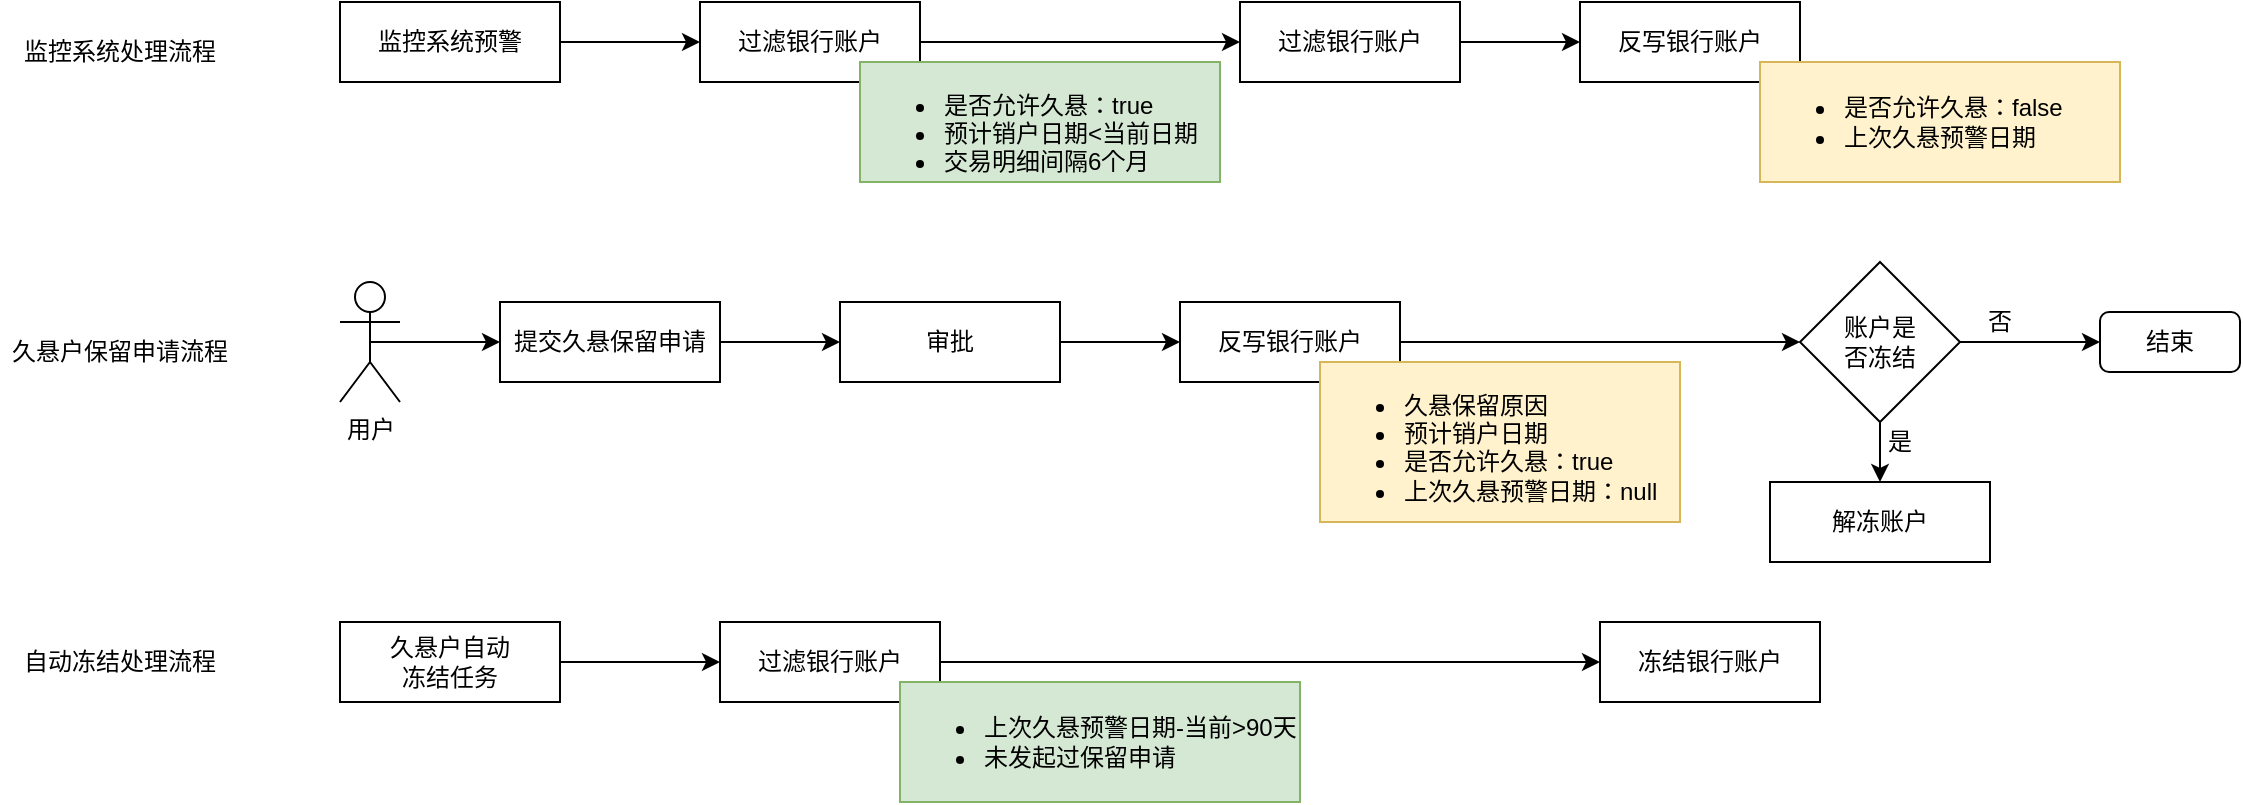 <mxfile version="20.2.7" type="github">
  <diagram id="j-HlEmfjcot27JiB0SU6" name="第 1 页">
    <mxGraphModel dx="1128" dy="597" grid="1" gridSize="10" guides="1" tooltips="1" connect="1" arrows="1" fold="1" page="1" pageScale="1" pageWidth="1200" pageHeight="1600" math="0" shadow="0">
      <root>
        <mxCell id="0" />
        <mxCell id="1" parent="0" />
        <mxCell id="FO3pdwqt9bGEdR7zpiER-15" style="edgeStyle=orthogonalEdgeStyle;rounded=0;orthogonalLoop=1;jettySize=auto;html=1;" edge="1" parent="1" source="FO3pdwqt9bGEdR7zpiER-2" target="FO3pdwqt9bGEdR7zpiER-16">
          <mxGeometry relative="1" as="geometry">
            <mxPoint x="340" y="150" as="targetPoint" />
          </mxGeometry>
        </mxCell>
        <mxCell id="FO3pdwqt9bGEdR7zpiER-2" value="监控系统预警" style="rounded=0;whiteSpace=wrap;html=1;" vertex="1" parent="1">
          <mxGeometry x="190" y="130" width="110" height="40" as="geometry" />
        </mxCell>
        <mxCell id="FO3pdwqt9bGEdR7zpiER-4" value="反写银行账户" style="rounded=0;whiteSpace=wrap;html=1;" vertex="1" parent="1">
          <mxGeometry x="810" y="130" width="110" height="40" as="geometry" />
        </mxCell>
        <mxCell id="FO3pdwqt9bGEdR7zpiER-5" value="&lt;ul&gt;&lt;li&gt;&lt;span style=&quot;background-color: initial;&quot;&gt;是否允许久悬：false&lt;/span&gt;&lt;br&gt;&lt;/li&gt;&lt;li&gt;上次久悬预警日期&lt;/li&gt;&lt;/ul&gt;" style="text;html=1;whiteSpace=wrap;verticalAlign=middle;overflow=hidden;rounded=0;imageAspect=1;absoluteArcSize=0;noLabel=0;fillColor=#fff2cc;strokeColor=#d6b656;" vertex="1" parent="1">
          <mxGeometry x="900" y="160" width="180" height="60" as="geometry" />
        </mxCell>
        <mxCell id="FO3pdwqt9bGEdR7zpiER-8" style="edgeStyle=orthogonalEdgeStyle;rounded=0;orthogonalLoop=1;jettySize=auto;html=1;exitX=0.5;exitY=0.5;exitDx=0;exitDy=0;exitPerimeter=0;" edge="1" parent="1" source="FO3pdwqt9bGEdR7zpiER-7" target="FO3pdwqt9bGEdR7zpiER-9">
          <mxGeometry relative="1" as="geometry">
            <mxPoint x="370" y="300" as="targetPoint" />
            <Array as="points" />
          </mxGeometry>
        </mxCell>
        <mxCell id="FO3pdwqt9bGEdR7zpiER-7" value="用户" style="shape=umlActor;verticalLabelPosition=bottom;verticalAlign=top;html=1;outlineConnect=0;rounded=0;fillColor=none;" vertex="1" parent="1">
          <mxGeometry x="190" y="270" width="30" height="60" as="geometry" />
        </mxCell>
        <mxCell id="FO3pdwqt9bGEdR7zpiER-10" style="edgeStyle=orthogonalEdgeStyle;rounded=0;orthogonalLoop=1;jettySize=auto;html=1;" edge="1" parent="1" source="FO3pdwqt9bGEdR7zpiER-9" target="FO3pdwqt9bGEdR7zpiER-11">
          <mxGeometry relative="1" as="geometry">
            <mxPoint x="510" y="300.0" as="targetPoint" />
          </mxGeometry>
        </mxCell>
        <mxCell id="FO3pdwqt9bGEdR7zpiER-9" value="提交久悬保留申请" style="rounded=0;whiteSpace=wrap;html=1;" vertex="1" parent="1">
          <mxGeometry x="270" y="280" width="110" height="40" as="geometry" />
        </mxCell>
        <mxCell id="FO3pdwqt9bGEdR7zpiER-12" style="edgeStyle=orthogonalEdgeStyle;rounded=0;orthogonalLoop=1;jettySize=auto;html=1;entryX=0;entryY=0.5;entryDx=0;entryDy=0;" edge="1" parent="1" source="FO3pdwqt9bGEdR7zpiER-11" target="FO3pdwqt9bGEdR7zpiER-13">
          <mxGeometry relative="1" as="geometry">
            <mxPoint x="620" y="300.0" as="targetPoint" />
          </mxGeometry>
        </mxCell>
        <mxCell id="FO3pdwqt9bGEdR7zpiER-11" value="审批" style="rounded=0;whiteSpace=wrap;html=1;" vertex="1" parent="1">
          <mxGeometry x="440" y="280" width="110" height="40" as="geometry" />
        </mxCell>
        <mxCell id="FO3pdwqt9bGEdR7zpiER-27" style="edgeStyle=orthogonalEdgeStyle;rounded=0;orthogonalLoop=1;jettySize=auto;html=1;entryX=0;entryY=0.5;entryDx=0;entryDy=0;" edge="1" parent="1" source="FO3pdwqt9bGEdR7zpiER-13" target="FO3pdwqt9bGEdR7zpiER-29">
          <mxGeometry relative="1" as="geometry">
            <mxPoint x="920" y="300.0" as="targetPoint" />
          </mxGeometry>
        </mxCell>
        <mxCell id="FO3pdwqt9bGEdR7zpiER-13" value="反写银行账户" style="rounded=0;whiteSpace=wrap;html=1;" vertex="1" parent="1">
          <mxGeometry x="610" y="280" width="110" height="40" as="geometry" />
        </mxCell>
        <mxCell id="FO3pdwqt9bGEdR7zpiER-14" value="&lt;ul&gt;&lt;li&gt;久悬保留原因&lt;/li&gt;&lt;li&gt;预计销户日期&lt;/li&gt;&lt;li&gt;是否允许久悬：true&lt;/li&gt;&lt;li&gt;上次久悬预警日期：null&lt;/li&gt;&lt;/ul&gt;" style="text;html=1;whiteSpace=wrap;verticalAlign=middle;overflow=hidden;rounded=0;imageAspect=1;absoluteArcSize=0;noLabel=0;fillColor=#fff2cc;strokeColor=#d6b656;" vertex="1" parent="1">
          <mxGeometry x="680" y="310" width="180" height="80" as="geometry" />
        </mxCell>
        <mxCell id="FO3pdwqt9bGEdR7zpiER-18" style="edgeStyle=orthogonalEdgeStyle;rounded=0;orthogonalLoop=1;jettySize=auto;html=1;entryX=0;entryY=0.5;entryDx=0;entryDy=0;" edge="1" parent="1" source="FO3pdwqt9bGEdR7zpiER-16" target="FO3pdwqt9bGEdR7zpiER-19">
          <mxGeometry relative="1" as="geometry">
            <mxPoint x="650" y="150" as="targetPoint" />
          </mxGeometry>
        </mxCell>
        <mxCell id="FO3pdwqt9bGEdR7zpiER-16" value="过滤银行账户" style="rounded=0;whiteSpace=wrap;html=1;" vertex="1" parent="1">
          <mxGeometry x="370" y="130" width="110" height="40" as="geometry" />
        </mxCell>
        <mxCell id="FO3pdwqt9bGEdR7zpiER-17" value="&lt;ul&gt;&lt;li&gt;&lt;span style=&quot;background-color: initial;&quot;&gt;是否允许久悬：true&lt;/span&gt;&lt;br&gt;&lt;/li&gt;&lt;li&gt;预计销户日期&amp;lt;当前日期&lt;br&gt;&lt;/li&gt;&lt;li&gt;交易明细间隔6个月&lt;/li&gt;&lt;/ul&gt;" style="text;html=1;whiteSpace=wrap;verticalAlign=middle;overflow=hidden;rounded=0;imageAspect=1;absoluteArcSize=0;noLabel=0;fillColor=#d5e8d4;strokeColor=#82b366;" vertex="1" parent="1">
          <mxGeometry x="450" y="160" width="180" height="60" as="geometry" />
        </mxCell>
        <mxCell id="FO3pdwqt9bGEdR7zpiER-20" style="edgeStyle=orthogonalEdgeStyle;rounded=0;orthogonalLoop=1;jettySize=auto;html=1;entryX=0;entryY=0.5;entryDx=0;entryDy=0;" edge="1" parent="1" source="FO3pdwqt9bGEdR7zpiER-19" target="FO3pdwqt9bGEdR7zpiER-4">
          <mxGeometry relative="1" as="geometry" />
        </mxCell>
        <mxCell id="FO3pdwqt9bGEdR7zpiER-19" value="过滤银行账户" style="rounded=0;whiteSpace=wrap;html=1;" vertex="1" parent="1">
          <mxGeometry x="640" y="130" width="110" height="40" as="geometry" />
        </mxCell>
        <mxCell id="FO3pdwqt9bGEdR7zpiER-22" style="edgeStyle=orthogonalEdgeStyle;rounded=0;orthogonalLoop=1;jettySize=auto;html=1;" edge="1" parent="1" source="FO3pdwqt9bGEdR7zpiER-21">
          <mxGeometry relative="1" as="geometry">
            <mxPoint x="380" y="460.0" as="targetPoint" />
          </mxGeometry>
        </mxCell>
        <mxCell id="FO3pdwqt9bGEdR7zpiER-21" value="久悬户自动&lt;br&gt;冻结任务" style="rounded=0;whiteSpace=wrap;html=1;" vertex="1" parent="1">
          <mxGeometry x="190" y="440" width="110" height="40" as="geometry" />
        </mxCell>
        <mxCell id="FO3pdwqt9bGEdR7zpiER-25" style="edgeStyle=orthogonalEdgeStyle;rounded=0;orthogonalLoop=1;jettySize=auto;html=1;" edge="1" parent="1" source="FO3pdwqt9bGEdR7zpiER-23" target="FO3pdwqt9bGEdR7zpiER-26">
          <mxGeometry relative="1" as="geometry">
            <mxPoint x="810" y="460.0" as="targetPoint" />
          </mxGeometry>
        </mxCell>
        <mxCell id="FO3pdwqt9bGEdR7zpiER-23" value="过滤银行账户" style="rounded=0;whiteSpace=wrap;html=1;" vertex="1" parent="1">
          <mxGeometry x="380" y="440" width="110" height="40" as="geometry" />
        </mxCell>
        <mxCell id="FO3pdwqt9bGEdR7zpiER-24" value="&lt;ul&gt;&lt;li&gt;上次久悬预警日期-当前&amp;gt;90天&lt;/li&gt;&lt;li&gt;未发起过保留申请&lt;/li&gt;&lt;/ul&gt;" style="text;html=1;whiteSpace=wrap;verticalAlign=middle;overflow=hidden;rounded=0;imageAspect=1;absoluteArcSize=0;noLabel=0;fillColor=#d5e8d4;strokeColor=#82b366;" vertex="1" parent="1">
          <mxGeometry x="470" y="470" width="200" height="60" as="geometry" />
        </mxCell>
        <mxCell id="FO3pdwqt9bGEdR7zpiER-26" value="冻结银行账户" style="rounded=0;whiteSpace=wrap;html=1;" vertex="1" parent="1">
          <mxGeometry x="820" y="440" width="110" height="40" as="geometry" />
        </mxCell>
        <mxCell id="FO3pdwqt9bGEdR7zpiER-31" style="edgeStyle=orthogonalEdgeStyle;rounded=0;orthogonalLoop=1;jettySize=auto;html=1;entryX=0;entryY=0.5;entryDx=0;entryDy=0;" edge="1" parent="1" source="FO3pdwqt9bGEdR7zpiER-29" target="FO3pdwqt9bGEdR7zpiER-36">
          <mxGeometry relative="1" as="geometry">
            <mxPoint x="1050" y="300.0" as="targetPoint" />
          </mxGeometry>
        </mxCell>
        <mxCell id="FO3pdwqt9bGEdR7zpiER-33" style="edgeStyle=orthogonalEdgeStyle;rounded=0;orthogonalLoop=1;jettySize=auto;html=1;" edge="1" parent="1" source="FO3pdwqt9bGEdR7zpiER-29" target="FO3pdwqt9bGEdR7zpiER-32">
          <mxGeometry relative="1" as="geometry" />
        </mxCell>
        <mxCell id="FO3pdwqt9bGEdR7zpiER-29" value="账户是&lt;br&gt;否冻结" style="rhombus;whiteSpace=wrap;html=1;rounded=0;fillColor=none;" vertex="1" parent="1">
          <mxGeometry x="920" y="260" width="80" height="80" as="geometry" />
        </mxCell>
        <mxCell id="FO3pdwqt9bGEdR7zpiER-32" value="解冻账户" style="rounded=0;whiteSpace=wrap;html=1;" vertex="1" parent="1">
          <mxGeometry x="905" y="370" width="110" height="40" as="geometry" />
        </mxCell>
        <mxCell id="FO3pdwqt9bGEdR7zpiER-34" value="是" style="text;html=1;strokeColor=none;fillColor=none;align=center;verticalAlign=middle;whiteSpace=wrap;rounded=0;" vertex="1" parent="1">
          <mxGeometry x="950" y="340" width="40" height="20" as="geometry" />
        </mxCell>
        <mxCell id="FO3pdwqt9bGEdR7zpiER-35" value="否" style="text;html=1;strokeColor=none;fillColor=none;align=center;verticalAlign=middle;whiteSpace=wrap;rounded=0;" vertex="1" parent="1">
          <mxGeometry x="1000" y="280" width="40" height="20" as="geometry" />
        </mxCell>
        <mxCell id="FO3pdwqt9bGEdR7zpiER-36" value="结束" style="rounded=1;whiteSpace=wrap;html=1;fillColor=none;" vertex="1" parent="1">
          <mxGeometry x="1070" y="285" width="70" height="30" as="geometry" />
        </mxCell>
        <mxCell id="FO3pdwqt9bGEdR7zpiER-38" value="久悬户保留申请流程" style="text;html=1;strokeColor=none;fillColor=none;align=center;verticalAlign=middle;whiteSpace=wrap;rounded=0;" vertex="1" parent="1">
          <mxGeometry x="20" y="290" width="120" height="30" as="geometry" />
        </mxCell>
        <mxCell id="FO3pdwqt9bGEdR7zpiER-39" value="监控系统处理流程" style="text;html=1;strokeColor=none;fillColor=none;align=center;verticalAlign=middle;whiteSpace=wrap;rounded=0;" vertex="1" parent="1">
          <mxGeometry x="20" y="140" width="120" height="30" as="geometry" />
        </mxCell>
        <mxCell id="FO3pdwqt9bGEdR7zpiER-40" value="自动冻结处理流程" style="text;html=1;strokeColor=none;fillColor=none;align=center;verticalAlign=middle;whiteSpace=wrap;rounded=0;" vertex="1" parent="1">
          <mxGeometry x="20" y="445" width="120" height="30" as="geometry" />
        </mxCell>
      </root>
    </mxGraphModel>
  </diagram>
</mxfile>
